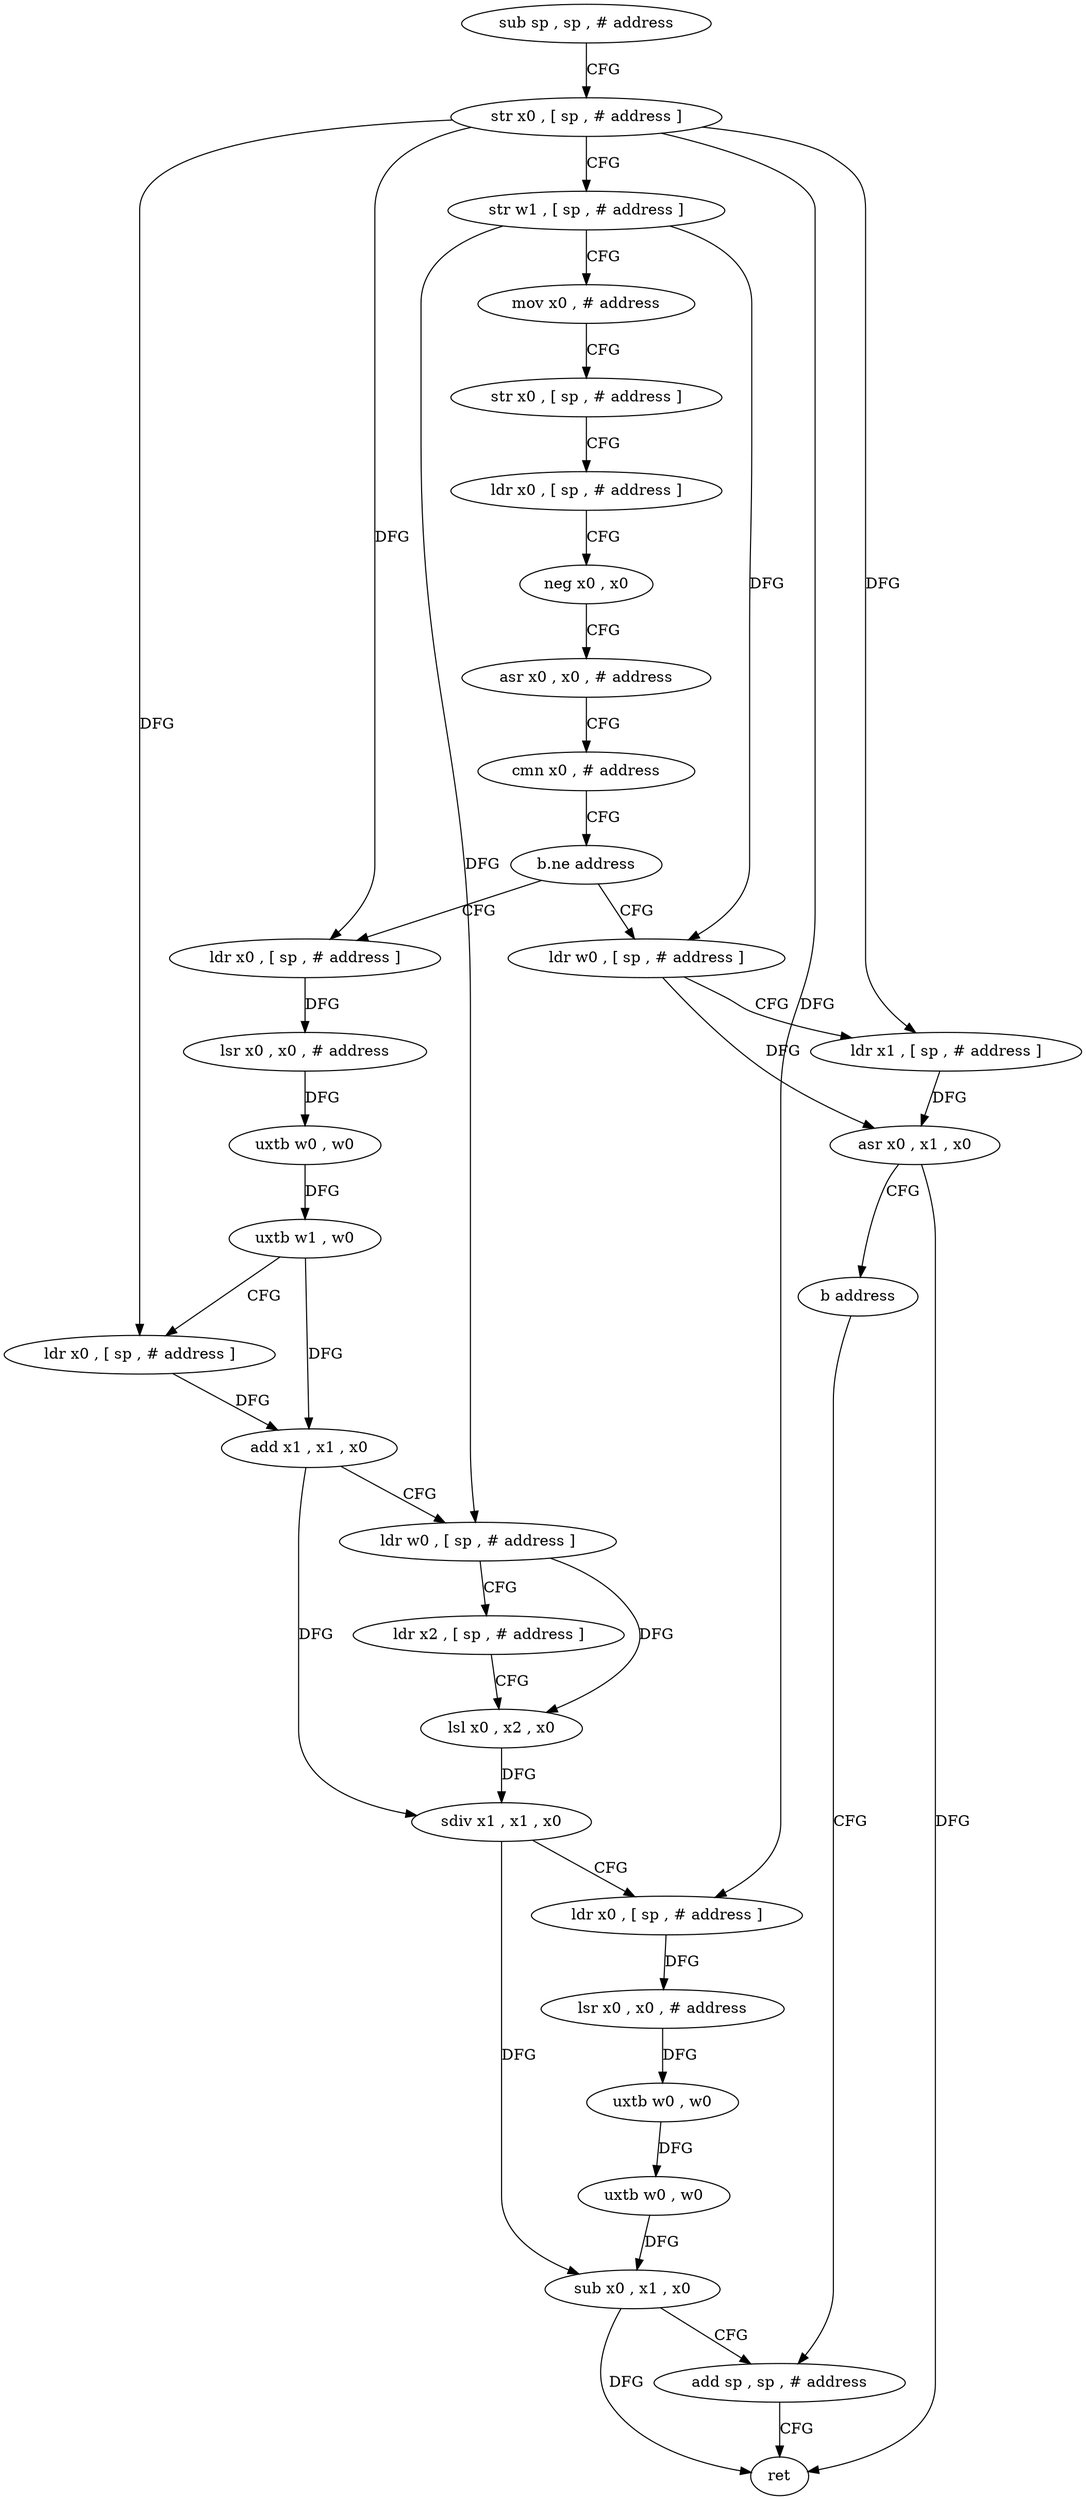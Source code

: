 digraph "func" {
"4510512" [label = "sub sp , sp , # address" ]
"4510516" [label = "str x0 , [ sp , # address ]" ]
"4510520" [label = "str w1 , [ sp , # address ]" ]
"4510524" [label = "mov x0 , # address" ]
"4510528" [label = "str x0 , [ sp , # address ]" ]
"4510532" [label = "ldr x0 , [ sp , # address ]" ]
"4510536" [label = "neg x0 , x0" ]
"4510540" [label = "asr x0 , x0 , # address" ]
"4510544" [label = "cmn x0 , # address" ]
"4510548" [label = "b.ne address" ]
"4510568" [label = "ldr x0 , [ sp , # address ]" ]
"4510552" [label = "ldr w0 , [ sp , # address ]" ]
"4510572" [label = "lsr x0 , x0 , # address" ]
"4510576" [label = "uxtb w0 , w0" ]
"4510580" [label = "uxtb w1 , w0" ]
"4510584" [label = "ldr x0 , [ sp , # address ]" ]
"4510588" [label = "add x1 , x1 , x0" ]
"4510592" [label = "ldr w0 , [ sp , # address ]" ]
"4510596" [label = "ldr x2 , [ sp , # address ]" ]
"4510600" [label = "lsl x0 , x2 , x0" ]
"4510604" [label = "sdiv x1 , x1 , x0" ]
"4510608" [label = "ldr x0 , [ sp , # address ]" ]
"4510612" [label = "lsr x0 , x0 , # address" ]
"4510616" [label = "uxtb w0 , w0" ]
"4510620" [label = "uxtb w0 , w0" ]
"4510624" [label = "sub x0 , x1 , x0" ]
"4510628" [label = "add sp , sp , # address" ]
"4510556" [label = "ldr x1 , [ sp , # address ]" ]
"4510560" [label = "asr x0 , x1 , x0" ]
"4510564" [label = "b address" ]
"4510632" [label = "ret" ]
"4510512" -> "4510516" [ label = "CFG" ]
"4510516" -> "4510520" [ label = "CFG" ]
"4510516" -> "4510568" [ label = "DFG" ]
"4510516" -> "4510584" [ label = "DFG" ]
"4510516" -> "4510608" [ label = "DFG" ]
"4510516" -> "4510556" [ label = "DFG" ]
"4510520" -> "4510524" [ label = "CFG" ]
"4510520" -> "4510592" [ label = "DFG" ]
"4510520" -> "4510552" [ label = "DFG" ]
"4510524" -> "4510528" [ label = "CFG" ]
"4510528" -> "4510532" [ label = "CFG" ]
"4510532" -> "4510536" [ label = "CFG" ]
"4510536" -> "4510540" [ label = "CFG" ]
"4510540" -> "4510544" [ label = "CFG" ]
"4510544" -> "4510548" [ label = "CFG" ]
"4510548" -> "4510568" [ label = "CFG" ]
"4510548" -> "4510552" [ label = "CFG" ]
"4510568" -> "4510572" [ label = "DFG" ]
"4510552" -> "4510556" [ label = "CFG" ]
"4510552" -> "4510560" [ label = "DFG" ]
"4510572" -> "4510576" [ label = "DFG" ]
"4510576" -> "4510580" [ label = "DFG" ]
"4510580" -> "4510584" [ label = "CFG" ]
"4510580" -> "4510588" [ label = "DFG" ]
"4510584" -> "4510588" [ label = "DFG" ]
"4510588" -> "4510592" [ label = "CFG" ]
"4510588" -> "4510604" [ label = "DFG" ]
"4510592" -> "4510596" [ label = "CFG" ]
"4510592" -> "4510600" [ label = "DFG" ]
"4510596" -> "4510600" [ label = "CFG" ]
"4510600" -> "4510604" [ label = "DFG" ]
"4510604" -> "4510608" [ label = "CFG" ]
"4510604" -> "4510624" [ label = "DFG" ]
"4510608" -> "4510612" [ label = "DFG" ]
"4510612" -> "4510616" [ label = "DFG" ]
"4510616" -> "4510620" [ label = "DFG" ]
"4510620" -> "4510624" [ label = "DFG" ]
"4510624" -> "4510628" [ label = "CFG" ]
"4510624" -> "4510632" [ label = "DFG" ]
"4510628" -> "4510632" [ label = "CFG" ]
"4510556" -> "4510560" [ label = "DFG" ]
"4510560" -> "4510564" [ label = "CFG" ]
"4510560" -> "4510632" [ label = "DFG" ]
"4510564" -> "4510628" [ label = "CFG" ]
}
